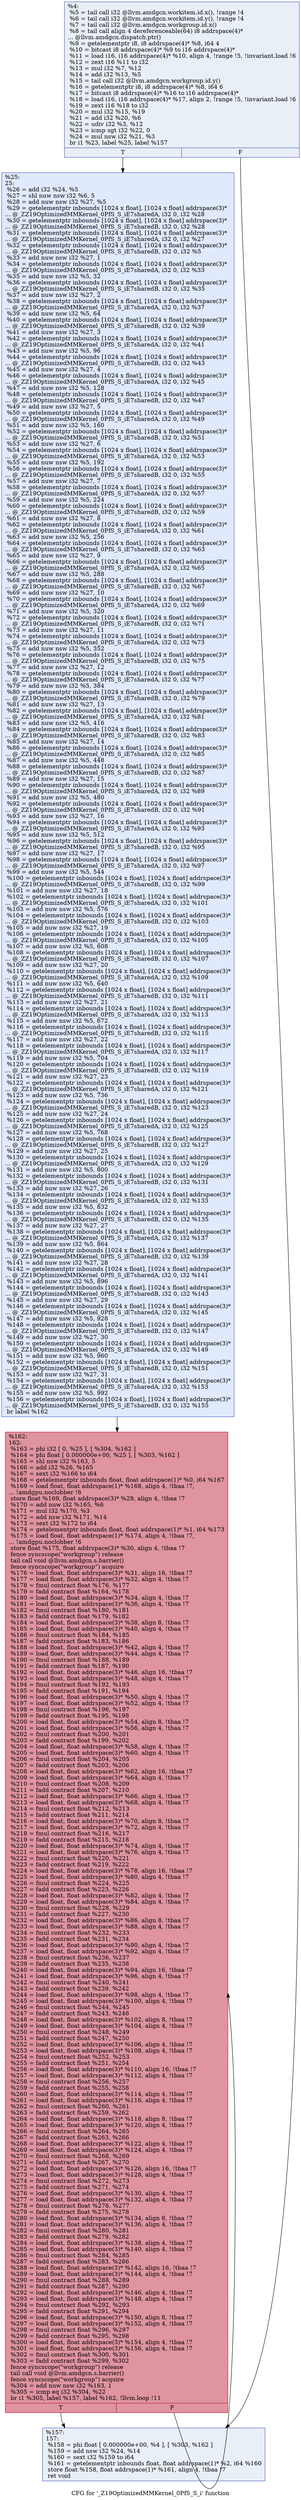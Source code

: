digraph "CFG for '_Z19OptimizedMMKernel_0PfS_S_i' function" {
	label="CFG for '_Z19OptimizedMMKernel_0PfS_S_i' function";

	Node0x50f9fd0 [shape=record,color="#3d50c3ff", style=filled, fillcolor="#cedaeb70",label="{%4:\l  %5 = tail call i32 @llvm.amdgcn.workitem.id.x(), !range !4\l  %6 = tail call i32 @llvm.amdgcn.workitem.id.y(), !range !4\l  %7 = tail call i32 @llvm.amdgcn.workgroup.id.x()\l  %8 = tail call align 4 dereferenceable(64) i8 addrspace(4)*\l... @llvm.amdgcn.dispatch.ptr()\l  %9 = getelementptr i8, i8 addrspace(4)* %8, i64 4\l  %10 = bitcast i8 addrspace(4)* %9 to i16 addrspace(4)*\l  %11 = load i16, i16 addrspace(4)* %10, align 4, !range !5, !invariant.load !6\l  %12 = zext i16 %11 to i32\l  %13 = mul i32 %7, %12\l  %14 = add i32 %13, %5\l  %15 = tail call i32 @llvm.amdgcn.workgroup.id.y()\l  %16 = getelementptr i8, i8 addrspace(4)* %8, i64 6\l  %17 = bitcast i8 addrspace(4)* %16 to i16 addrspace(4)*\l  %18 = load i16, i16 addrspace(4)* %17, align 2, !range !5, !invariant.load !6\l  %19 = zext i16 %18 to i32\l  %20 = mul i32 %15, %19\l  %21 = add i32 %20, %6\l  %22 = udiv i32 %3, %12\l  %23 = icmp sgt i32 %22, 0\l  %24 = mul nsw i32 %21, %3\l  br i1 %23, label %25, label %157\l|{<s0>T|<s1>F}}"];
	Node0x50f9fd0:s0 -> Node0x50fda80;
	Node0x50f9fd0:s1 -> Node0x50fdb10;
	Node0x50fda80 [shape=record,color="#3d50c3ff", style=filled, fillcolor="#b9d0f970",label="{%25:\l25:                                               \l  %26 = add i32 %24, %5\l  %27 = shl nuw nsw i32 %6, 5\l  %28 = add nuw nsw i32 %27, %5\l  %29 = getelementptr inbounds [1024 x float], [1024 x float] addrspace(3)*\l... @_ZZ19OptimizedMMKernel_0PfS_S_iE7sharedA, i32 0, i32 %28\l  %30 = getelementptr inbounds [1024 x float], [1024 x float] addrspace(3)*\l... @_ZZ19OptimizedMMKernel_0PfS_S_iE7sharedB, i32 0, i32 %28\l  %31 = getelementptr inbounds [1024 x float], [1024 x float] addrspace(3)*\l... @_ZZ19OptimizedMMKernel_0PfS_S_iE7sharedA, i32 0, i32 %27\l  %32 = getelementptr inbounds [1024 x float], [1024 x float] addrspace(3)*\l... @_ZZ19OptimizedMMKernel_0PfS_S_iE7sharedB, i32 0, i32 %5\l  %33 = add nuw nsw i32 %27, 1\l  %34 = getelementptr inbounds [1024 x float], [1024 x float] addrspace(3)*\l... @_ZZ19OptimizedMMKernel_0PfS_S_iE7sharedA, i32 0, i32 %33\l  %35 = add nuw nsw i32 %5, 32\l  %36 = getelementptr inbounds [1024 x float], [1024 x float] addrspace(3)*\l... @_ZZ19OptimizedMMKernel_0PfS_S_iE7sharedB, i32 0, i32 %35\l  %37 = add nuw nsw i32 %27, 2\l  %38 = getelementptr inbounds [1024 x float], [1024 x float] addrspace(3)*\l... @_ZZ19OptimizedMMKernel_0PfS_S_iE7sharedA, i32 0, i32 %37\l  %39 = add nuw nsw i32 %5, 64\l  %40 = getelementptr inbounds [1024 x float], [1024 x float] addrspace(3)*\l... @_ZZ19OptimizedMMKernel_0PfS_S_iE7sharedB, i32 0, i32 %39\l  %41 = add nuw nsw i32 %27, 3\l  %42 = getelementptr inbounds [1024 x float], [1024 x float] addrspace(3)*\l... @_ZZ19OptimizedMMKernel_0PfS_S_iE7sharedA, i32 0, i32 %41\l  %43 = add nuw nsw i32 %5, 96\l  %44 = getelementptr inbounds [1024 x float], [1024 x float] addrspace(3)*\l... @_ZZ19OptimizedMMKernel_0PfS_S_iE7sharedB, i32 0, i32 %43\l  %45 = add nuw nsw i32 %27, 4\l  %46 = getelementptr inbounds [1024 x float], [1024 x float] addrspace(3)*\l... @_ZZ19OptimizedMMKernel_0PfS_S_iE7sharedA, i32 0, i32 %45\l  %47 = add nuw nsw i32 %5, 128\l  %48 = getelementptr inbounds [1024 x float], [1024 x float] addrspace(3)*\l... @_ZZ19OptimizedMMKernel_0PfS_S_iE7sharedB, i32 0, i32 %47\l  %49 = add nuw nsw i32 %27, 5\l  %50 = getelementptr inbounds [1024 x float], [1024 x float] addrspace(3)*\l... @_ZZ19OptimizedMMKernel_0PfS_S_iE7sharedA, i32 0, i32 %49\l  %51 = add nuw nsw i32 %5, 160\l  %52 = getelementptr inbounds [1024 x float], [1024 x float] addrspace(3)*\l... @_ZZ19OptimizedMMKernel_0PfS_S_iE7sharedB, i32 0, i32 %51\l  %53 = add nuw nsw i32 %27, 6\l  %54 = getelementptr inbounds [1024 x float], [1024 x float] addrspace(3)*\l... @_ZZ19OptimizedMMKernel_0PfS_S_iE7sharedA, i32 0, i32 %53\l  %55 = add nuw nsw i32 %5, 192\l  %56 = getelementptr inbounds [1024 x float], [1024 x float] addrspace(3)*\l... @_ZZ19OptimizedMMKernel_0PfS_S_iE7sharedB, i32 0, i32 %55\l  %57 = add nuw nsw i32 %27, 7\l  %58 = getelementptr inbounds [1024 x float], [1024 x float] addrspace(3)*\l... @_ZZ19OptimizedMMKernel_0PfS_S_iE7sharedA, i32 0, i32 %57\l  %59 = add nuw nsw i32 %5, 224\l  %60 = getelementptr inbounds [1024 x float], [1024 x float] addrspace(3)*\l... @_ZZ19OptimizedMMKernel_0PfS_S_iE7sharedB, i32 0, i32 %59\l  %61 = add nuw nsw i32 %27, 8\l  %62 = getelementptr inbounds [1024 x float], [1024 x float] addrspace(3)*\l... @_ZZ19OptimizedMMKernel_0PfS_S_iE7sharedA, i32 0, i32 %61\l  %63 = add nuw nsw i32 %5, 256\l  %64 = getelementptr inbounds [1024 x float], [1024 x float] addrspace(3)*\l... @_ZZ19OptimizedMMKernel_0PfS_S_iE7sharedB, i32 0, i32 %63\l  %65 = add nuw nsw i32 %27, 9\l  %66 = getelementptr inbounds [1024 x float], [1024 x float] addrspace(3)*\l... @_ZZ19OptimizedMMKernel_0PfS_S_iE7sharedA, i32 0, i32 %65\l  %67 = add nuw nsw i32 %5, 288\l  %68 = getelementptr inbounds [1024 x float], [1024 x float] addrspace(3)*\l... @_ZZ19OptimizedMMKernel_0PfS_S_iE7sharedB, i32 0, i32 %67\l  %69 = add nuw nsw i32 %27, 10\l  %70 = getelementptr inbounds [1024 x float], [1024 x float] addrspace(3)*\l... @_ZZ19OptimizedMMKernel_0PfS_S_iE7sharedA, i32 0, i32 %69\l  %71 = add nuw nsw i32 %5, 320\l  %72 = getelementptr inbounds [1024 x float], [1024 x float] addrspace(3)*\l... @_ZZ19OptimizedMMKernel_0PfS_S_iE7sharedB, i32 0, i32 %71\l  %73 = add nuw nsw i32 %27, 11\l  %74 = getelementptr inbounds [1024 x float], [1024 x float] addrspace(3)*\l... @_ZZ19OptimizedMMKernel_0PfS_S_iE7sharedA, i32 0, i32 %73\l  %75 = add nuw nsw i32 %5, 352\l  %76 = getelementptr inbounds [1024 x float], [1024 x float] addrspace(3)*\l... @_ZZ19OptimizedMMKernel_0PfS_S_iE7sharedB, i32 0, i32 %75\l  %77 = add nuw nsw i32 %27, 12\l  %78 = getelementptr inbounds [1024 x float], [1024 x float] addrspace(3)*\l... @_ZZ19OptimizedMMKernel_0PfS_S_iE7sharedA, i32 0, i32 %77\l  %79 = add nuw nsw i32 %5, 384\l  %80 = getelementptr inbounds [1024 x float], [1024 x float] addrspace(3)*\l... @_ZZ19OptimizedMMKernel_0PfS_S_iE7sharedB, i32 0, i32 %79\l  %81 = add nuw nsw i32 %27, 13\l  %82 = getelementptr inbounds [1024 x float], [1024 x float] addrspace(3)*\l... @_ZZ19OptimizedMMKernel_0PfS_S_iE7sharedA, i32 0, i32 %81\l  %83 = add nuw nsw i32 %5, 416\l  %84 = getelementptr inbounds [1024 x float], [1024 x float] addrspace(3)*\l... @_ZZ19OptimizedMMKernel_0PfS_S_iE7sharedB, i32 0, i32 %83\l  %85 = add nuw nsw i32 %27, 14\l  %86 = getelementptr inbounds [1024 x float], [1024 x float] addrspace(3)*\l... @_ZZ19OptimizedMMKernel_0PfS_S_iE7sharedA, i32 0, i32 %85\l  %87 = add nuw nsw i32 %5, 448\l  %88 = getelementptr inbounds [1024 x float], [1024 x float] addrspace(3)*\l... @_ZZ19OptimizedMMKernel_0PfS_S_iE7sharedB, i32 0, i32 %87\l  %89 = add nuw nsw i32 %27, 15\l  %90 = getelementptr inbounds [1024 x float], [1024 x float] addrspace(3)*\l... @_ZZ19OptimizedMMKernel_0PfS_S_iE7sharedA, i32 0, i32 %89\l  %91 = add nuw nsw i32 %5, 480\l  %92 = getelementptr inbounds [1024 x float], [1024 x float] addrspace(3)*\l... @_ZZ19OptimizedMMKernel_0PfS_S_iE7sharedB, i32 0, i32 %91\l  %93 = add nuw nsw i32 %27, 16\l  %94 = getelementptr inbounds [1024 x float], [1024 x float] addrspace(3)*\l... @_ZZ19OptimizedMMKernel_0PfS_S_iE7sharedA, i32 0, i32 %93\l  %95 = add nuw nsw i32 %5, 512\l  %96 = getelementptr inbounds [1024 x float], [1024 x float] addrspace(3)*\l... @_ZZ19OptimizedMMKernel_0PfS_S_iE7sharedB, i32 0, i32 %95\l  %97 = add nuw nsw i32 %27, 17\l  %98 = getelementptr inbounds [1024 x float], [1024 x float] addrspace(3)*\l... @_ZZ19OptimizedMMKernel_0PfS_S_iE7sharedA, i32 0, i32 %97\l  %99 = add nuw nsw i32 %5, 544\l  %100 = getelementptr inbounds [1024 x float], [1024 x float] addrspace(3)*\l... @_ZZ19OptimizedMMKernel_0PfS_S_iE7sharedB, i32 0, i32 %99\l  %101 = add nuw nsw i32 %27, 18\l  %102 = getelementptr inbounds [1024 x float], [1024 x float] addrspace(3)*\l... @_ZZ19OptimizedMMKernel_0PfS_S_iE7sharedA, i32 0, i32 %101\l  %103 = add nuw nsw i32 %5, 576\l  %104 = getelementptr inbounds [1024 x float], [1024 x float] addrspace(3)*\l... @_ZZ19OptimizedMMKernel_0PfS_S_iE7sharedB, i32 0, i32 %103\l  %105 = add nuw nsw i32 %27, 19\l  %106 = getelementptr inbounds [1024 x float], [1024 x float] addrspace(3)*\l... @_ZZ19OptimizedMMKernel_0PfS_S_iE7sharedA, i32 0, i32 %105\l  %107 = add nuw nsw i32 %5, 608\l  %108 = getelementptr inbounds [1024 x float], [1024 x float] addrspace(3)*\l... @_ZZ19OptimizedMMKernel_0PfS_S_iE7sharedB, i32 0, i32 %107\l  %109 = add nuw nsw i32 %27, 20\l  %110 = getelementptr inbounds [1024 x float], [1024 x float] addrspace(3)*\l... @_ZZ19OptimizedMMKernel_0PfS_S_iE7sharedA, i32 0, i32 %109\l  %111 = add nuw nsw i32 %5, 640\l  %112 = getelementptr inbounds [1024 x float], [1024 x float] addrspace(3)*\l... @_ZZ19OptimizedMMKernel_0PfS_S_iE7sharedB, i32 0, i32 %111\l  %113 = add nuw nsw i32 %27, 21\l  %114 = getelementptr inbounds [1024 x float], [1024 x float] addrspace(3)*\l... @_ZZ19OptimizedMMKernel_0PfS_S_iE7sharedA, i32 0, i32 %113\l  %115 = add nuw nsw i32 %5, 672\l  %116 = getelementptr inbounds [1024 x float], [1024 x float] addrspace(3)*\l... @_ZZ19OptimizedMMKernel_0PfS_S_iE7sharedB, i32 0, i32 %115\l  %117 = add nuw nsw i32 %27, 22\l  %118 = getelementptr inbounds [1024 x float], [1024 x float] addrspace(3)*\l... @_ZZ19OptimizedMMKernel_0PfS_S_iE7sharedA, i32 0, i32 %117\l  %119 = add nuw nsw i32 %5, 704\l  %120 = getelementptr inbounds [1024 x float], [1024 x float] addrspace(3)*\l... @_ZZ19OptimizedMMKernel_0PfS_S_iE7sharedB, i32 0, i32 %119\l  %121 = add nuw nsw i32 %27, 23\l  %122 = getelementptr inbounds [1024 x float], [1024 x float] addrspace(3)*\l... @_ZZ19OptimizedMMKernel_0PfS_S_iE7sharedA, i32 0, i32 %121\l  %123 = add nuw nsw i32 %5, 736\l  %124 = getelementptr inbounds [1024 x float], [1024 x float] addrspace(3)*\l... @_ZZ19OptimizedMMKernel_0PfS_S_iE7sharedB, i32 0, i32 %123\l  %125 = add nuw nsw i32 %27, 24\l  %126 = getelementptr inbounds [1024 x float], [1024 x float] addrspace(3)*\l... @_ZZ19OptimizedMMKernel_0PfS_S_iE7sharedA, i32 0, i32 %125\l  %127 = add nuw nsw i32 %5, 768\l  %128 = getelementptr inbounds [1024 x float], [1024 x float] addrspace(3)*\l... @_ZZ19OptimizedMMKernel_0PfS_S_iE7sharedB, i32 0, i32 %127\l  %129 = add nuw nsw i32 %27, 25\l  %130 = getelementptr inbounds [1024 x float], [1024 x float] addrspace(3)*\l... @_ZZ19OptimizedMMKernel_0PfS_S_iE7sharedA, i32 0, i32 %129\l  %131 = add nuw nsw i32 %5, 800\l  %132 = getelementptr inbounds [1024 x float], [1024 x float] addrspace(3)*\l... @_ZZ19OptimizedMMKernel_0PfS_S_iE7sharedB, i32 0, i32 %131\l  %133 = add nuw nsw i32 %27, 26\l  %134 = getelementptr inbounds [1024 x float], [1024 x float] addrspace(3)*\l... @_ZZ19OptimizedMMKernel_0PfS_S_iE7sharedA, i32 0, i32 %133\l  %135 = add nuw nsw i32 %5, 832\l  %136 = getelementptr inbounds [1024 x float], [1024 x float] addrspace(3)*\l... @_ZZ19OptimizedMMKernel_0PfS_S_iE7sharedB, i32 0, i32 %135\l  %137 = add nuw nsw i32 %27, 27\l  %138 = getelementptr inbounds [1024 x float], [1024 x float] addrspace(3)*\l... @_ZZ19OptimizedMMKernel_0PfS_S_iE7sharedA, i32 0, i32 %137\l  %139 = add nuw nsw i32 %5, 864\l  %140 = getelementptr inbounds [1024 x float], [1024 x float] addrspace(3)*\l... @_ZZ19OptimizedMMKernel_0PfS_S_iE7sharedB, i32 0, i32 %139\l  %141 = add nuw nsw i32 %27, 28\l  %142 = getelementptr inbounds [1024 x float], [1024 x float] addrspace(3)*\l... @_ZZ19OptimizedMMKernel_0PfS_S_iE7sharedA, i32 0, i32 %141\l  %143 = add nuw nsw i32 %5, 896\l  %144 = getelementptr inbounds [1024 x float], [1024 x float] addrspace(3)*\l... @_ZZ19OptimizedMMKernel_0PfS_S_iE7sharedB, i32 0, i32 %143\l  %145 = add nuw nsw i32 %27, 29\l  %146 = getelementptr inbounds [1024 x float], [1024 x float] addrspace(3)*\l... @_ZZ19OptimizedMMKernel_0PfS_S_iE7sharedA, i32 0, i32 %145\l  %147 = add nuw nsw i32 %5, 928\l  %148 = getelementptr inbounds [1024 x float], [1024 x float] addrspace(3)*\l... @_ZZ19OptimizedMMKernel_0PfS_S_iE7sharedB, i32 0, i32 %147\l  %149 = add nuw nsw i32 %27, 30\l  %150 = getelementptr inbounds [1024 x float], [1024 x float] addrspace(3)*\l... @_ZZ19OptimizedMMKernel_0PfS_S_iE7sharedA, i32 0, i32 %149\l  %151 = add nuw nsw i32 %5, 960\l  %152 = getelementptr inbounds [1024 x float], [1024 x float] addrspace(3)*\l... @_ZZ19OptimizedMMKernel_0PfS_S_iE7sharedB, i32 0, i32 %151\l  %153 = add nuw nsw i32 %27, 31\l  %154 = getelementptr inbounds [1024 x float], [1024 x float] addrspace(3)*\l... @_ZZ19OptimizedMMKernel_0PfS_S_iE7sharedA, i32 0, i32 %153\l  %155 = add nuw nsw i32 %5, 992\l  %156 = getelementptr inbounds [1024 x float], [1024 x float] addrspace(3)*\l... @_ZZ19OptimizedMMKernel_0PfS_S_iE7sharedB, i32 0, i32 %155\l  br label %162\l}"];
	Node0x50fda80 -> Node0x50ffb20;
	Node0x50fdb10 [shape=record,color="#3d50c3ff", style=filled, fillcolor="#cedaeb70",label="{%157:\l157:                                              \l  %158 = phi float [ 0.000000e+00, %4 ], [ %303, %162 ]\l  %159 = add nsw i32 %24, %14\l  %160 = sext i32 %159 to i64\l  %161 = getelementptr inbounds float, float addrspace(1)* %2, i64 %160\l  store float %158, float addrspace(1)* %161, align 4, !tbaa !7\l  ret void\l}"];
	Node0x50ffb20 [shape=record,color="#b70d28ff", style=filled, fillcolor="#b70d2870",label="{%162:\l162:                                              \l  %163 = phi i32 [ 0, %25 ], [ %304, %162 ]\l  %164 = phi float [ 0.000000e+00, %25 ], [ %303, %162 ]\l  %165 = shl nsw i32 %163, 5\l  %166 = add i32 %26, %165\l  %167 = sext i32 %166 to i64\l  %168 = getelementptr inbounds float, float addrspace(1)* %0, i64 %167\l  %169 = load float, float addrspace(1)* %168, align 4, !tbaa !7,\l... !amdgpu.noclobber !6\l  store float %169, float addrspace(3)* %29, align 4, !tbaa !7\l  %170 = add nuw i32 %165, %6\l  %171 = mul i32 %170, %3\l  %172 = add nsw i32 %171, %14\l  %173 = sext i32 %172 to i64\l  %174 = getelementptr inbounds float, float addrspace(1)* %1, i64 %173\l  %175 = load float, float addrspace(1)* %174, align 4, !tbaa !7,\l... !amdgpu.noclobber !6\l  store float %175, float addrspace(3)* %30, align 4, !tbaa !7\l  fence syncscope(\"workgroup\") release\l  tail call void @llvm.amdgcn.s.barrier()\l  fence syncscope(\"workgroup\") acquire\l  %176 = load float, float addrspace(3)* %31, align 16, !tbaa !7\l  %177 = load float, float addrspace(3)* %32, align 4, !tbaa !7\l  %178 = fmul contract float %176, %177\l  %179 = fadd contract float %164, %178\l  %180 = load float, float addrspace(3)* %34, align 4, !tbaa !7\l  %181 = load float, float addrspace(3)* %36, align 4, !tbaa !7\l  %182 = fmul contract float %180, %181\l  %183 = fadd contract float %179, %182\l  %184 = load float, float addrspace(3)* %38, align 8, !tbaa !7\l  %185 = load float, float addrspace(3)* %40, align 4, !tbaa !7\l  %186 = fmul contract float %184, %185\l  %187 = fadd contract float %183, %186\l  %188 = load float, float addrspace(3)* %42, align 4, !tbaa !7\l  %189 = load float, float addrspace(3)* %44, align 4, !tbaa !7\l  %190 = fmul contract float %188, %189\l  %191 = fadd contract float %187, %190\l  %192 = load float, float addrspace(3)* %46, align 16, !tbaa !7\l  %193 = load float, float addrspace(3)* %48, align 4, !tbaa !7\l  %194 = fmul contract float %192, %193\l  %195 = fadd contract float %191, %194\l  %196 = load float, float addrspace(3)* %50, align 4, !tbaa !7\l  %197 = load float, float addrspace(3)* %52, align 4, !tbaa !7\l  %198 = fmul contract float %196, %197\l  %199 = fadd contract float %195, %198\l  %200 = load float, float addrspace(3)* %54, align 8, !tbaa !7\l  %201 = load float, float addrspace(3)* %56, align 4, !tbaa !7\l  %202 = fmul contract float %200, %201\l  %203 = fadd contract float %199, %202\l  %204 = load float, float addrspace(3)* %58, align 4, !tbaa !7\l  %205 = load float, float addrspace(3)* %60, align 4, !tbaa !7\l  %206 = fmul contract float %204, %205\l  %207 = fadd contract float %203, %206\l  %208 = load float, float addrspace(3)* %62, align 16, !tbaa !7\l  %209 = load float, float addrspace(3)* %64, align 4, !tbaa !7\l  %210 = fmul contract float %208, %209\l  %211 = fadd contract float %207, %210\l  %212 = load float, float addrspace(3)* %66, align 4, !tbaa !7\l  %213 = load float, float addrspace(3)* %68, align 4, !tbaa !7\l  %214 = fmul contract float %212, %213\l  %215 = fadd contract float %211, %214\l  %216 = load float, float addrspace(3)* %70, align 8, !tbaa !7\l  %217 = load float, float addrspace(3)* %72, align 4, !tbaa !7\l  %218 = fmul contract float %216, %217\l  %219 = fadd contract float %215, %218\l  %220 = load float, float addrspace(3)* %74, align 4, !tbaa !7\l  %221 = load float, float addrspace(3)* %76, align 4, !tbaa !7\l  %222 = fmul contract float %220, %221\l  %223 = fadd contract float %219, %222\l  %224 = load float, float addrspace(3)* %78, align 16, !tbaa !7\l  %225 = load float, float addrspace(3)* %80, align 4, !tbaa !7\l  %226 = fmul contract float %224, %225\l  %227 = fadd contract float %223, %226\l  %228 = load float, float addrspace(3)* %82, align 4, !tbaa !7\l  %229 = load float, float addrspace(3)* %84, align 4, !tbaa !7\l  %230 = fmul contract float %228, %229\l  %231 = fadd contract float %227, %230\l  %232 = load float, float addrspace(3)* %86, align 8, !tbaa !7\l  %233 = load float, float addrspace(3)* %88, align 4, !tbaa !7\l  %234 = fmul contract float %232, %233\l  %235 = fadd contract float %231, %234\l  %236 = load float, float addrspace(3)* %90, align 4, !tbaa !7\l  %237 = load float, float addrspace(3)* %92, align 4, !tbaa !7\l  %238 = fmul contract float %236, %237\l  %239 = fadd contract float %235, %238\l  %240 = load float, float addrspace(3)* %94, align 16, !tbaa !7\l  %241 = load float, float addrspace(3)* %96, align 4, !tbaa !7\l  %242 = fmul contract float %240, %241\l  %243 = fadd contract float %239, %242\l  %244 = load float, float addrspace(3)* %98, align 4, !tbaa !7\l  %245 = load float, float addrspace(3)* %100, align 4, !tbaa !7\l  %246 = fmul contract float %244, %245\l  %247 = fadd contract float %243, %246\l  %248 = load float, float addrspace(3)* %102, align 8, !tbaa !7\l  %249 = load float, float addrspace(3)* %104, align 4, !tbaa !7\l  %250 = fmul contract float %248, %249\l  %251 = fadd contract float %247, %250\l  %252 = load float, float addrspace(3)* %106, align 4, !tbaa !7\l  %253 = load float, float addrspace(3)* %108, align 4, !tbaa !7\l  %254 = fmul contract float %252, %253\l  %255 = fadd contract float %251, %254\l  %256 = load float, float addrspace(3)* %110, align 16, !tbaa !7\l  %257 = load float, float addrspace(3)* %112, align 4, !tbaa !7\l  %258 = fmul contract float %256, %257\l  %259 = fadd contract float %255, %258\l  %260 = load float, float addrspace(3)* %114, align 4, !tbaa !7\l  %261 = load float, float addrspace(3)* %116, align 4, !tbaa !7\l  %262 = fmul contract float %260, %261\l  %263 = fadd contract float %259, %262\l  %264 = load float, float addrspace(3)* %118, align 8, !tbaa !7\l  %265 = load float, float addrspace(3)* %120, align 4, !tbaa !7\l  %266 = fmul contract float %264, %265\l  %267 = fadd contract float %263, %266\l  %268 = load float, float addrspace(3)* %122, align 4, !tbaa !7\l  %269 = load float, float addrspace(3)* %124, align 4, !tbaa !7\l  %270 = fmul contract float %268, %269\l  %271 = fadd contract float %267, %270\l  %272 = load float, float addrspace(3)* %126, align 16, !tbaa !7\l  %273 = load float, float addrspace(3)* %128, align 4, !tbaa !7\l  %274 = fmul contract float %272, %273\l  %275 = fadd contract float %271, %274\l  %276 = load float, float addrspace(3)* %130, align 4, !tbaa !7\l  %277 = load float, float addrspace(3)* %132, align 4, !tbaa !7\l  %278 = fmul contract float %276, %277\l  %279 = fadd contract float %275, %278\l  %280 = load float, float addrspace(3)* %134, align 8, !tbaa !7\l  %281 = load float, float addrspace(3)* %136, align 4, !tbaa !7\l  %282 = fmul contract float %280, %281\l  %283 = fadd contract float %279, %282\l  %284 = load float, float addrspace(3)* %138, align 4, !tbaa !7\l  %285 = load float, float addrspace(3)* %140, align 4, !tbaa !7\l  %286 = fmul contract float %284, %285\l  %287 = fadd contract float %283, %286\l  %288 = load float, float addrspace(3)* %142, align 16, !tbaa !7\l  %289 = load float, float addrspace(3)* %144, align 4, !tbaa !7\l  %290 = fmul contract float %288, %289\l  %291 = fadd contract float %287, %290\l  %292 = load float, float addrspace(3)* %146, align 4, !tbaa !7\l  %293 = load float, float addrspace(3)* %148, align 4, !tbaa !7\l  %294 = fmul contract float %292, %293\l  %295 = fadd contract float %291, %294\l  %296 = load float, float addrspace(3)* %150, align 8, !tbaa !7\l  %297 = load float, float addrspace(3)* %152, align 4, !tbaa !7\l  %298 = fmul contract float %296, %297\l  %299 = fadd contract float %295, %298\l  %300 = load float, float addrspace(3)* %154, align 4, !tbaa !7\l  %301 = load float, float addrspace(3)* %156, align 4, !tbaa !7\l  %302 = fmul contract float %300, %301\l  %303 = fadd contract float %299, %302\l  fence syncscope(\"workgroup\") release\l  tail call void @llvm.amdgcn.s.barrier()\l  fence syncscope(\"workgroup\") acquire\l  %304 = add nuw nsw i32 %163, 1\l  %305 = icmp eq i32 %304, %22\l  br i1 %305, label %157, label %162, !llvm.loop !11\l|{<s0>T|<s1>F}}"];
	Node0x50ffb20:s0 -> Node0x50fdb10;
	Node0x50ffb20:s1 -> Node0x50ffb20;
}
